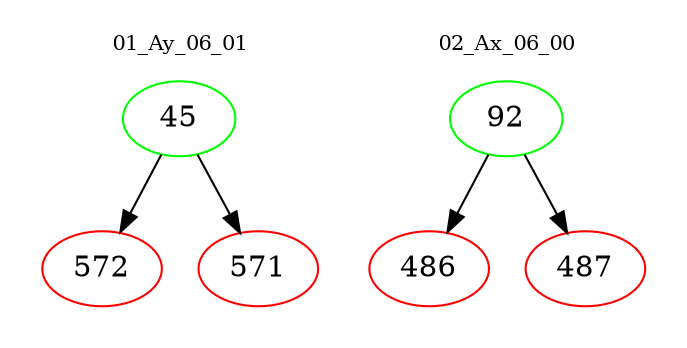 digraph{
subgraph cluster_0 {
color = white
label = "01_Ay_06_01";
fontsize=10;
T0_45 [label="45", color="green"]
T0_45 -> T0_572 [color="black"]
T0_572 [label="572", color="red"]
T0_45 -> T0_571 [color="black"]
T0_571 [label="571", color="red"]
}
subgraph cluster_1 {
color = white
label = "02_Ax_06_00";
fontsize=10;
T1_92 [label="92", color="green"]
T1_92 -> T1_486 [color="black"]
T1_486 [label="486", color="red"]
T1_92 -> T1_487 [color="black"]
T1_487 [label="487", color="red"]
}
}
